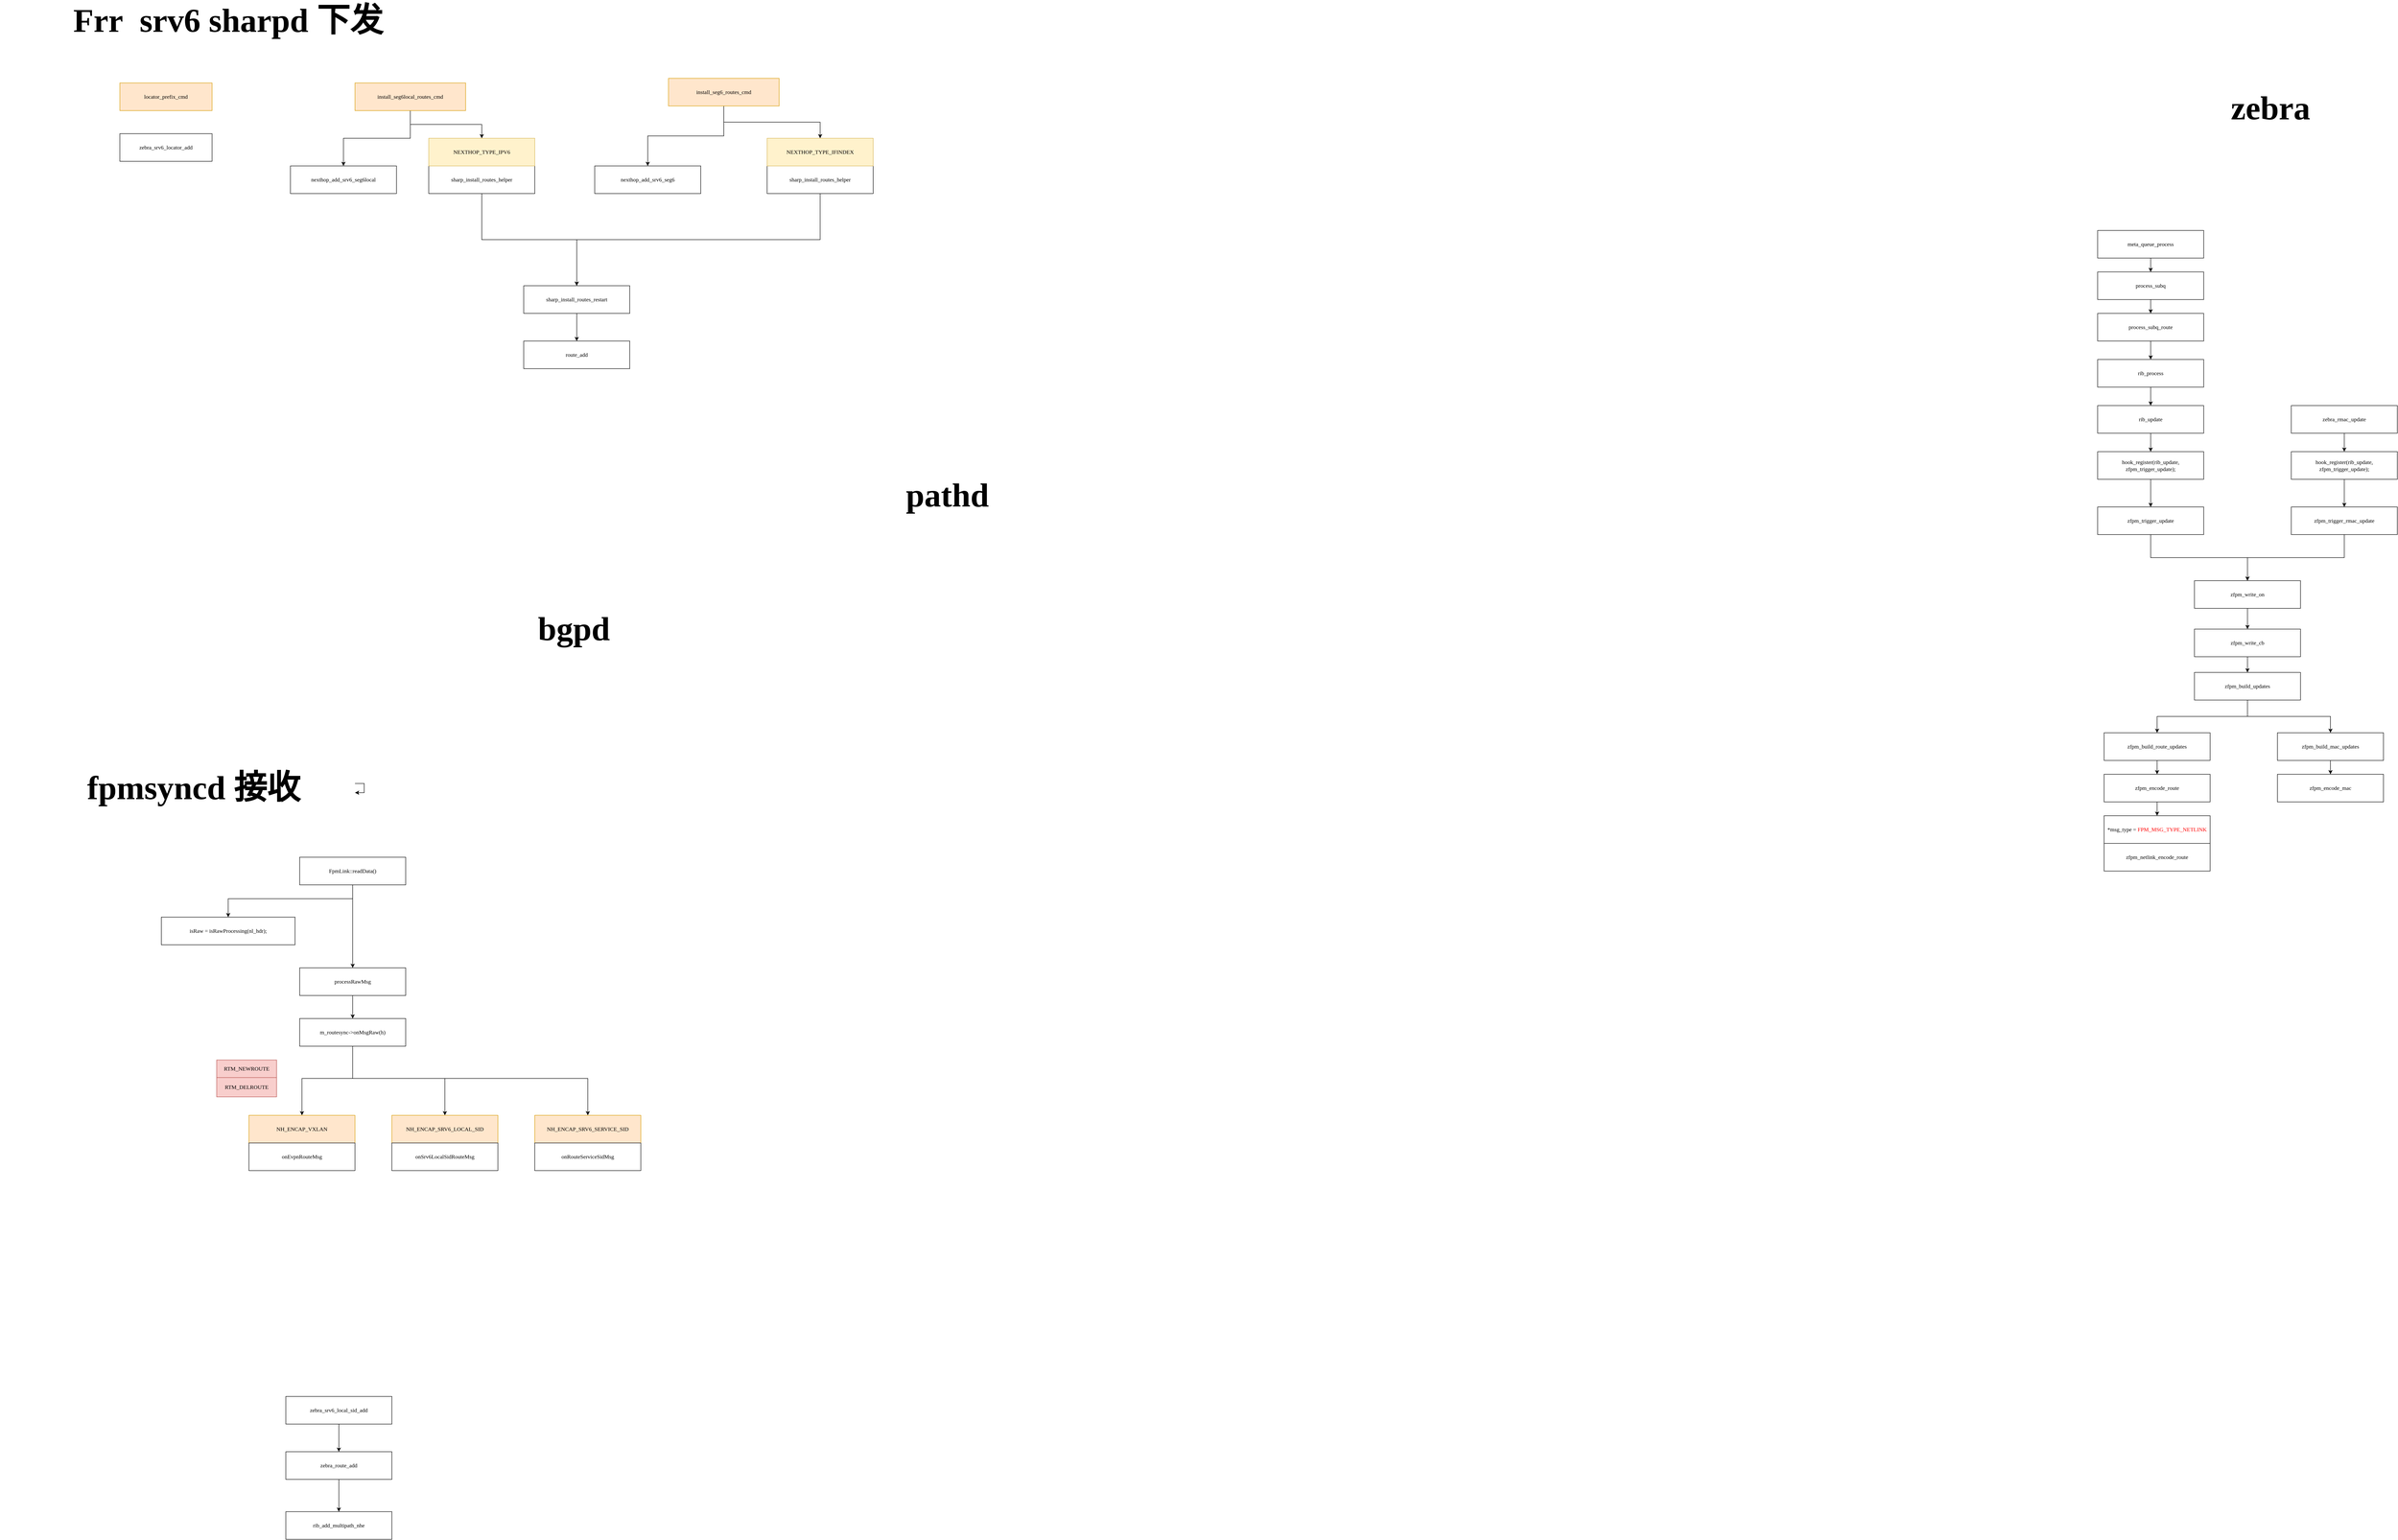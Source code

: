 <mxfile version="16.6.5" type="github">
  <diagram id="n1oC5si7nnEUVdJJnkk2" name="Page-1">
    <mxGraphModel dx="4271" dy="3025" grid="1" gridSize="10" guides="1" tooltips="1" connect="1" arrows="1" fold="1" page="1" pageScale="1" pageWidth="827" pageHeight="1169" math="0" shadow="0">
      <root>
        <mxCell id="0" />
        <mxCell id="1" parent="0" />
        <mxCell id="4pqjHKZEjBiw4mUvzdSv-1" value="zebra_srv6_locator_add" style="rounded=0;whiteSpace=wrap;html=1;fontFamily=Lucida Console;" vertex="1" parent="1">
          <mxGeometry x="250" y="240" width="200" height="60" as="geometry" />
        </mxCell>
        <mxCell id="4pqjHKZEjBiw4mUvzdSv-2" value="locator_prefix_cmd" style="rounded=0;whiteSpace=wrap;html=1;fontFamily=Lucida Console;fillColor=#ffe6cc;strokeColor=#d79b00;" vertex="1" parent="1">
          <mxGeometry x="250" y="130" width="200" height="60" as="geometry" />
        </mxCell>
        <mxCell id="4pqjHKZEjBiw4mUvzdSv-3" style="edgeStyle=orthogonalEdgeStyle;rounded=0;orthogonalLoop=1;jettySize=auto;html=1;fontFamily=Lucida Console;" edge="1" parent="1" source="4pqjHKZEjBiw4mUvzdSv-5" target="4pqjHKZEjBiw4mUvzdSv-6">
          <mxGeometry relative="1" as="geometry" />
        </mxCell>
        <mxCell id="4pqjHKZEjBiw4mUvzdSv-4" style="edgeStyle=orthogonalEdgeStyle;rounded=0;orthogonalLoop=1;jettySize=auto;html=1;fontFamily=Lucida Console;" edge="1" parent="1" source="4pqjHKZEjBiw4mUvzdSv-5" target="4pqjHKZEjBiw4mUvzdSv-19">
          <mxGeometry relative="1" as="geometry" />
        </mxCell>
        <mxCell id="4pqjHKZEjBiw4mUvzdSv-5" value="install_seg6local_routes_cmd" style="rounded=0;whiteSpace=wrap;html=1;fontFamily=Lucida Console;fillColor=#ffe6cc;strokeColor=#d79b00;" vertex="1" parent="1">
          <mxGeometry x="760" y="130" width="240" height="60" as="geometry" />
        </mxCell>
        <mxCell id="4pqjHKZEjBiw4mUvzdSv-6" value="nexthop_add_srv6_seg6local" style="rounded=0;whiteSpace=wrap;html=1;fontFamily=Lucida Console;" vertex="1" parent="1">
          <mxGeometry x="620" y="310" width="230" height="60" as="geometry" />
        </mxCell>
        <mxCell id="4pqjHKZEjBiw4mUvzdSv-7" style="edgeStyle=orthogonalEdgeStyle;rounded=0;orthogonalLoop=1;jettySize=auto;html=1;fontFamily=Lucida Console;" edge="1" parent="1" source="4pqjHKZEjBiw4mUvzdSv-8" target="4pqjHKZEjBiw4mUvzdSv-16">
          <mxGeometry relative="1" as="geometry" />
        </mxCell>
        <mxCell id="4pqjHKZEjBiw4mUvzdSv-8" value="sharp_install_routes_helper" style="rounded=0;whiteSpace=wrap;html=1;fontFamily=Lucida Console;" vertex="1" parent="1">
          <mxGeometry x="920" y="310" width="230" height="60" as="geometry" />
        </mxCell>
        <mxCell id="4pqjHKZEjBiw4mUvzdSv-9" style="edgeStyle=orthogonalEdgeStyle;rounded=0;orthogonalLoop=1;jettySize=auto;html=1;fontFamily=Lucida Console;" edge="1" parent="1" source="4pqjHKZEjBiw4mUvzdSv-11" target="4pqjHKZEjBiw4mUvzdSv-12">
          <mxGeometry relative="1" as="geometry" />
        </mxCell>
        <mxCell id="4pqjHKZEjBiw4mUvzdSv-10" style="edgeStyle=orthogonalEdgeStyle;rounded=0;orthogonalLoop=1;jettySize=auto;html=1;fontFamily=Lucida Console;" edge="1" parent="1" source="4pqjHKZEjBiw4mUvzdSv-11" target="4pqjHKZEjBiw4mUvzdSv-18">
          <mxGeometry relative="1" as="geometry" />
        </mxCell>
        <mxCell id="4pqjHKZEjBiw4mUvzdSv-11" value="install_seg6_routes_cmd" style="rounded=0;whiteSpace=wrap;html=1;fontFamily=Lucida Console;fillColor=#ffe6cc;strokeColor=#d79b00;" vertex="1" parent="1">
          <mxGeometry x="1440" y="120" width="240" height="60" as="geometry" />
        </mxCell>
        <mxCell id="4pqjHKZEjBiw4mUvzdSv-12" value="nexthop_add_srv6_seg6" style="rounded=0;whiteSpace=wrap;html=1;fontFamily=Lucida Console;" vertex="1" parent="1">
          <mxGeometry x="1280" y="310" width="230" height="60" as="geometry" />
        </mxCell>
        <mxCell id="4pqjHKZEjBiw4mUvzdSv-13" style="edgeStyle=orthogonalEdgeStyle;rounded=0;orthogonalLoop=1;jettySize=auto;html=1;fontFamily=Lucida Console;" edge="1" parent="1" source="4pqjHKZEjBiw4mUvzdSv-14" target="4pqjHKZEjBiw4mUvzdSv-16">
          <mxGeometry relative="1" as="geometry">
            <Array as="points">
              <mxPoint x="1769" y="470" />
              <mxPoint x="1241" y="470" />
            </Array>
          </mxGeometry>
        </mxCell>
        <mxCell id="4pqjHKZEjBiw4mUvzdSv-14" value="sharp_install_routes_helper" style="rounded=0;whiteSpace=wrap;html=1;fontFamily=Lucida Console;" vertex="1" parent="1">
          <mxGeometry x="1654" y="310" width="230" height="60" as="geometry" />
        </mxCell>
        <mxCell id="4pqjHKZEjBiw4mUvzdSv-15" style="edgeStyle=orthogonalEdgeStyle;rounded=0;orthogonalLoop=1;jettySize=auto;html=1;fontFamily=Lucida Console;" edge="1" parent="1" source="4pqjHKZEjBiw4mUvzdSv-16" target="4pqjHKZEjBiw4mUvzdSv-17">
          <mxGeometry relative="1" as="geometry" />
        </mxCell>
        <mxCell id="4pqjHKZEjBiw4mUvzdSv-16" value="sharp_install_routes_restart" style="rounded=0;whiteSpace=wrap;html=1;fontFamily=Lucida Console;" vertex="1" parent="1">
          <mxGeometry x="1126" y="570" width="230" height="60" as="geometry" />
        </mxCell>
        <mxCell id="4pqjHKZEjBiw4mUvzdSv-17" value="route_add" style="rounded=0;whiteSpace=wrap;html=1;fontFamily=Lucida Console;" vertex="1" parent="1">
          <mxGeometry x="1126" y="690" width="230" height="60" as="geometry" />
        </mxCell>
        <mxCell id="4pqjHKZEjBiw4mUvzdSv-18" value="NEXTHOP_TYPE_IFINDEX" style="rounded=0;whiteSpace=wrap;html=1;fontFamily=Lucida Console;fillColor=#fff2cc;strokeColor=#d6b656;" vertex="1" parent="1">
          <mxGeometry x="1654" y="250" width="230" height="60" as="geometry" />
        </mxCell>
        <mxCell id="4pqjHKZEjBiw4mUvzdSv-19" value="NEXTHOP_TYPE_IPV6" style="rounded=0;whiteSpace=wrap;html=1;fontFamily=Lucida Console;fillColor=#fff2cc;strokeColor=#d6b656;" vertex="1" parent="1">
          <mxGeometry x="920" y="250" width="230" height="60" as="geometry" />
        </mxCell>
        <mxCell id="4pqjHKZEjBiw4mUvzdSv-20" value="&lt;font style=&quot;font-size: 72px&quot;&gt;&lt;b&gt;Frr&amp;nbsp; srv6 sharpd 下发&lt;/b&gt;&lt;/font&gt;" style="text;html=1;strokeColor=none;fillColor=none;align=center;verticalAlign=middle;whiteSpace=wrap;rounded=0;fontFamily=Lucida Console;" vertex="1" parent="1">
          <mxGeometry x="-10" y="-50" width="990" height="90" as="geometry" />
        </mxCell>
        <mxCell id="4pqjHKZEjBiw4mUvzdSv-21" value="&lt;font style=&quot;font-size: 72px&quot;&gt;&lt;b&gt;fpmsyncd 接收&lt;/b&gt;&lt;/font&gt;" style="text;html=1;strokeColor=none;fillColor=none;align=center;verticalAlign=middle;whiteSpace=wrap;rounded=0;fontFamily=Lucida Console;" vertex="1" parent="1">
          <mxGeometry x="60" y="1645" width="700" height="30" as="geometry" />
        </mxCell>
        <mxCell id="4pqjHKZEjBiw4mUvzdSv-22" style="edgeStyle=orthogonalEdgeStyle;rounded=0;orthogonalLoop=1;jettySize=auto;html=1;fontFamily=Lucida Console;fontSize=36;fontColor=#FF0000;" edge="1" parent="1" source="4pqjHKZEjBiw4mUvzdSv-24" target="4pqjHKZEjBiw4mUvzdSv-62">
          <mxGeometry relative="1" as="geometry">
            <Array as="points">
              <mxPoint x="755" y="1900" />
              <mxPoint x="485" y="1900" />
            </Array>
          </mxGeometry>
        </mxCell>
        <mxCell id="4pqjHKZEjBiw4mUvzdSv-23" style="edgeStyle=orthogonalEdgeStyle;rounded=0;orthogonalLoop=1;jettySize=auto;html=1;fontFamily=Lucida Console;fontSize=36;fontColor=#FF0000;" edge="1" parent="1" source="4pqjHKZEjBiw4mUvzdSv-24" target="4pqjHKZEjBiw4mUvzdSv-64">
          <mxGeometry relative="1" as="geometry" />
        </mxCell>
        <mxCell id="4pqjHKZEjBiw4mUvzdSv-24" value="FpmLink::readData()" style="rounded=0;whiteSpace=wrap;html=1;fontFamily=Lucida Console;" vertex="1" parent="1">
          <mxGeometry x="640" y="1810" width="230" height="60" as="geometry" />
        </mxCell>
        <mxCell id="4pqjHKZEjBiw4mUvzdSv-25" style="edgeStyle=orthogonalEdgeStyle;rounded=0;orthogonalLoop=1;jettySize=auto;html=1;fontFamily=Lucida Console;fontSize=36;fontColor=#FF0000;" edge="1" parent="1" source="4pqjHKZEjBiw4mUvzdSv-26" target="4pqjHKZEjBiw4mUvzdSv-61">
          <mxGeometry relative="1" as="geometry" />
        </mxCell>
        <mxCell id="4pqjHKZEjBiw4mUvzdSv-26" value="zfpm_encode_route" style="rounded=0;whiteSpace=wrap;html=1;fontFamily=Lucida Console;" vertex="1" parent="1">
          <mxGeometry x="4554" y="1630" width="230" height="60" as="geometry" />
        </mxCell>
        <mxCell id="4pqjHKZEjBiw4mUvzdSv-27" value="zfpm_encode_mac" style="rounded=0;whiteSpace=wrap;html=1;fontFamily=Lucida Console;" vertex="1" parent="1">
          <mxGeometry x="4930" y="1630" width="230" height="60" as="geometry" />
        </mxCell>
        <mxCell id="4pqjHKZEjBiw4mUvzdSv-28" style="edgeStyle=orthogonalEdgeStyle;rounded=0;orthogonalLoop=1;jettySize=auto;html=1;fontFamily=Lucida Console;fontSize=36;" edge="1" parent="1" source="4pqjHKZEjBiw4mUvzdSv-29" target="4pqjHKZEjBiw4mUvzdSv-31">
          <mxGeometry relative="1" as="geometry" />
        </mxCell>
        <mxCell id="4pqjHKZEjBiw4mUvzdSv-29" value="zfpm_trigger_update" style="rounded=0;whiteSpace=wrap;html=1;fontFamily=Lucida Console;" vertex="1" parent="1">
          <mxGeometry x="4540" y="1050" width="230" height="60" as="geometry" />
        </mxCell>
        <mxCell id="4pqjHKZEjBiw4mUvzdSv-30" style="edgeStyle=orthogonalEdgeStyle;rounded=0;orthogonalLoop=1;jettySize=auto;html=1;fontFamily=Lucida Console;fontSize=36;" edge="1" parent="1" source="4pqjHKZEjBiw4mUvzdSv-31" target="4pqjHKZEjBiw4mUvzdSv-33">
          <mxGeometry relative="1" as="geometry" />
        </mxCell>
        <mxCell id="4pqjHKZEjBiw4mUvzdSv-31" value="zfpm_write_on" style="rounded=0;whiteSpace=wrap;html=1;fontFamily=Lucida Console;" vertex="1" parent="1">
          <mxGeometry x="4750" y="1210" width="230" height="60" as="geometry" />
        </mxCell>
        <mxCell id="4pqjHKZEjBiw4mUvzdSv-32" style="edgeStyle=orthogonalEdgeStyle;rounded=0;orthogonalLoop=1;jettySize=auto;html=1;fontFamily=Lucida Console;fontSize=36;" edge="1" parent="1" source="4pqjHKZEjBiw4mUvzdSv-33" target="4pqjHKZEjBiw4mUvzdSv-36">
          <mxGeometry relative="1" as="geometry" />
        </mxCell>
        <mxCell id="4pqjHKZEjBiw4mUvzdSv-33" value="zfpm_write_cb" style="rounded=0;whiteSpace=wrap;html=1;fontFamily=Lucida Console;" vertex="1" parent="1">
          <mxGeometry x="4750" y="1315" width="230" height="60" as="geometry" />
        </mxCell>
        <mxCell id="4pqjHKZEjBiw4mUvzdSv-34" style="edgeStyle=orthogonalEdgeStyle;rounded=0;orthogonalLoop=1;jettySize=auto;html=1;fontFamily=Lucida Console;fontSize=36;" edge="1" parent="1" source="4pqjHKZEjBiw4mUvzdSv-36" target="4pqjHKZEjBiw4mUvzdSv-38">
          <mxGeometry relative="1" as="geometry" />
        </mxCell>
        <mxCell id="4pqjHKZEjBiw4mUvzdSv-35" style="edgeStyle=orthogonalEdgeStyle;rounded=0;orthogonalLoop=1;jettySize=auto;html=1;fontFamily=Lucida Console;fontSize=36;fontColor=#FF0000;" edge="1" parent="1" source="4pqjHKZEjBiw4mUvzdSv-36" target="4pqjHKZEjBiw4mUvzdSv-40">
          <mxGeometry relative="1" as="geometry" />
        </mxCell>
        <mxCell id="4pqjHKZEjBiw4mUvzdSv-36" value="zfpm_build_updates" style="rounded=0;whiteSpace=wrap;html=1;fontFamily=Lucida Console;" vertex="1" parent="1">
          <mxGeometry x="4750" y="1409" width="230" height="60" as="geometry" />
        </mxCell>
        <mxCell id="4pqjHKZEjBiw4mUvzdSv-37" style="edgeStyle=orthogonalEdgeStyle;rounded=0;orthogonalLoop=1;jettySize=auto;html=1;fontFamily=Lucida Console;fontSize=36;" edge="1" parent="1" source="4pqjHKZEjBiw4mUvzdSv-38" target="4pqjHKZEjBiw4mUvzdSv-26">
          <mxGeometry relative="1" as="geometry" />
        </mxCell>
        <mxCell id="4pqjHKZEjBiw4mUvzdSv-38" value="zfpm_build_route_updates" style="rounded=0;whiteSpace=wrap;html=1;fontFamily=Lucida Console;" vertex="1" parent="1">
          <mxGeometry x="4554" y="1540" width="230" height="60" as="geometry" />
        </mxCell>
        <mxCell id="4pqjHKZEjBiw4mUvzdSv-39" style="edgeStyle=orthogonalEdgeStyle;rounded=0;orthogonalLoop=1;jettySize=auto;html=1;fontFamily=Lucida Console;fontSize=36;fontColor=#FF0000;" edge="1" parent="1" source="4pqjHKZEjBiw4mUvzdSv-40" target="4pqjHKZEjBiw4mUvzdSv-27">
          <mxGeometry relative="1" as="geometry" />
        </mxCell>
        <mxCell id="4pqjHKZEjBiw4mUvzdSv-40" value="zfpm_build_mac_updates" style="rounded=0;whiteSpace=wrap;html=1;fontFamily=Lucida Console;" vertex="1" parent="1">
          <mxGeometry x="4930" y="1540" width="230" height="60" as="geometry" />
        </mxCell>
        <mxCell id="4pqjHKZEjBiw4mUvzdSv-41" style="edgeStyle=orthogonalEdgeStyle;rounded=0;orthogonalLoop=1;jettySize=auto;html=1;fontFamily=Lucida Console;fontSize=36;fontColor=#FF0000;" edge="1" parent="1" source="4pqjHKZEjBiw4mUvzdSv-42" target="4pqjHKZEjBiw4mUvzdSv-31">
          <mxGeometry relative="1" as="geometry" />
        </mxCell>
        <mxCell id="4pqjHKZEjBiw4mUvzdSv-42" value="zfpm_trigger_rmac_update" style="rounded=0;whiteSpace=wrap;html=1;fontFamily=Lucida Console;" vertex="1" parent="1">
          <mxGeometry x="4960" y="1050" width="230" height="60" as="geometry" />
        </mxCell>
        <mxCell id="4pqjHKZEjBiw4mUvzdSv-43" style="edgeStyle=orthogonalEdgeStyle;rounded=0;orthogonalLoop=1;jettySize=auto;html=1;fontFamily=Lucida Console;fontSize=36;fontColor=#FF0000;" edge="1" parent="1" source="4pqjHKZEjBiw4mUvzdSv-44" target="4pqjHKZEjBiw4mUvzdSv-42">
          <mxGeometry relative="1" as="geometry" />
        </mxCell>
        <mxCell id="4pqjHKZEjBiw4mUvzdSv-44" value="hook_register(rib_update, zfpm_trigger_update);" style="rounded=0;whiteSpace=wrap;html=1;fontFamily=Lucida Console;" vertex="1" parent="1">
          <mxGeometry x="4960" y="930" width="230" height="60" as="geometry" />
        </mxCell>
        <mxCell id="4pqjHKZEjBiw4mUvzdSv-45" style="edgeStyle=orthogonalEdgeStyle;rounded=0;orthogonalLoop=1;jettySize=auto;html=1;fontFamily=Lucida Console;fontSize=36;" edge="1" parent="1" source="4pqjHKZEjBiw4mUvzdSv-46" target="4pqjHKZEjBiw4mUvzdSv-29">
          <mxGeometry relative="1" as="geometry" />
        </mxCell>
        <mxCell id="4pqjHKZEjBiw4mUvzdSv-46" value="hook_register(rib_update, zfpm_trigger_update);" style="rounded=0;whiteSpace=wrap;html=1;fontFamily=Lucida Console;" vertex="1" parent="1">
          <mxGeometry x="4540" y="930" width="230" height="60" as="geometry" />
        </mxCell>
        <mxCell id="4pqjHKZEjBiw4mUvzdSv-47" style="edgeStyle=orthogonalEdgeStyle;rounded=0;orthogonalLoop=1;jettySize=auto;html=1;fontFamily=Lucida Console;fontSize=36;" edge="1" parent="1" source="4pqjHKZEjBiw4mUvzdSv-48" target="4pqjHKZEjBiw4mUvzdSv-46">
          <mxGeometry relative="1" as="geometry" />
        </mxCell>
        <mxCell id="4pqjHKZEjBiw4mUvzdSv-48" value="rib_update" style="rounded=0;whiteSpace=wrap;html=1;fontFamily=Lucida Console;" vertex="1" parent="1">
          <mxGeometry x="4540" y="830" width="230" height="60" as="geometry" />
        </mxCell>
        <mxCell id="4pqjHKZEjBiw4mUvzdSv-49" style="edgeStyle=orthogonalEdgeStyle;rounded=0;orthogonalLoop=1;jettySize=auto;html=1;fontFamily=Lucida Console;fontSize=36;fontColor=#FF0000;" edge="1" parent="1" source="4pqjHKZEjBiw4mUvzdSv-50" target="4pqjHKZEjBiw4mUvzdSv-44">
          <mxGeometry relative="1" as="geometry" />
        </mxCell>
        <mxCell id="4pqjHKZEjBiw4mUvzdSv-50" value="zebra_rmac_update" style="rounded=0;whiteSpace=wrap;html=1;fontFamily=Lucida Console;" vertex="1" parent="1">
          <mxGeometry x="4960" y="830" width="230" height="60" as="geometry" />
        </mxCell>
        <mxCell id="4pqjHKZEjBiw4mUvzdSv-51" style="edgeStyle=orthogonalEdgeStyle;rounded=0;orthogonalLoop=1;jettySize=auto;html=1;fontFamily=Lucida Console;fontSize=36;" edge="1" parent="1" source="4pqjHKZEjBiw4mUvzdSv-52" target="4pqjHKZEjBiw4mUvzdSv-48">
          <mxGeometry relative="1" as="geometry" />
        </mxCell>
        <mxCell id="4pqjHKZEjBiw4mUvzdSv-52" value="rib_process" style="rounded=0;whiteSpace=wrap;html=1;fontFamily=Lucida Console;" vertex="1" parent="1">
          <mxGeometry x="4540" y="730" width="230" height="60" as="geometry" />
        </mxCell>
        <mxCell id="4pqjHKZEjBiw4mUvzdSv-53" style="edgeStyle=orthogonalEdgeStyle;rounded=0;orthogonalLoop=1;jettySize=auto;html=1;fontFamily=Lucida Console;fontSize=36;" edge="1" parent="1" source="4pqjHKZEjBiw4mUvzdSv-54" target="4pqjHKZEjBiw4mUvzdSv-52">
          <mxGeometry relative="1" as="geometry" />
        </mxCell>
        <mxCell id="4pqjHKZEjBiw4mUvzdSv-54" value="process_subq_route" style="rounded=0;whiteSpace=wrap;html=1;fontFamily=Lucida Console;" vertex="1" parent="1">
          <mxGeometry x="4540" y="630" width="230" height="60" as="geometry" />
        </mxCell>
        <mxCell id="4pqjHKZEjBiw4mUvzdSv-55" style="edgeStyle=orthogonalEdgeStyle;rounded=0;orthogonalLoop=1;jettySize=auto;html=1;fontFamily=Lucida Console;fontSize=36;" edge="1" parent="1" source="4pqjHKZEjBiw4mUvzdSv-56" target="4pqjHKZEjBiw4mUvzdSv-54">
          <mxGeometry relative="1" as="geometry" />
        </mxCell>
        <mxCell id="4pqjHKZEjBiw4mUvzdSv-56" value="process_subq" style="rounded=0;whiteSpace=wrap;html=1;fontFamily=Lucida Console;" vertex="1" parent="1">
          <mxGeometry x="4540" y="540" width="230" height="60" as="geometry" />
        </mxCell>
        <mxCell id="4pqjHKZEjBiw4mUvzdSv-57" value="process_subq" style="rounded=0;whiteSpace=wrap;html=1;fontFamily=Lucida Console;" vertex="1" parent="1">
          <mxGeometry x="4540" y="450" width="230" height="60" as="geometry" />
        </mxCell>
        <mxCell id="4pqjHKZEjBiw4mUvzdSv-58" style="edgeStyle=orthogonalEdgeStyle;rounded=0;orthogonalLoop=1;jettySize=auto;html=1;fontFamily=Lucida Console;fontSize=36;" edge="1" parent="1" source="4pqjHKZEjBiw4mUvzdSv-59" target="4pqjHKZEjBiw4mUvzdSv-56">
          <mxGeometry relative="1" as="geometry" />
        </mxCell>
        <mxCell id="4pqjHKZEjBiw4mUvzdSv-59" value="meta_queue_process" style="rounded=0;whiteSpace=wrap;html=1;fontFamily=Lucida Console;" vertex="1" parent="1">
          <mxGeometry x="4540" y="450" width="230" height="60" as="geometry" />
        </mxCell>
        <mxCell id="4pqjHKZEjBiw4mUvzdSv-60" value="zfpm_netlink_encode_route" style="rounded=0;whiteSpace=wrap;html=1;fontFamily=Lucida Console;" vertex="1" parent="1">
          <mxGeometry x="4554" y="1780" width="230" height="60" as="geometry" />
        </mxCell>
        <mxCell id="4pqjHKZEjBiw4mUvzdSv-61" value="*msg_type = &lt;font color=&quot;#ff0000&quot;&gt;FPM_MSG_TYPE_NETLINK&lt;/font&gt;" style="rounded=0;whiteSpace=wrap;html=1;fontFamily=Lucida Console;" vertex="1" parent="1">
          <mxGeometry x="4554" y="1720" width="230" height="60" as="geometry" />
        </mxCell>
        <mxCell id="4pqjHKZEjBiw4mUvzdSv-62" value="isRaw = isRawProcessing(nl_hdr);" style="rounded=0;whiteSpace=wrap;html=1;fontFamily=Lucida Console;" vertex="1" parent="1">
          <mxGeometry x="340" y="1940" width="290" height="60" as="geometry" />
        </mxCell>
        <mxCell id="4pqjHKZEjBiw4mUvzdSv-63" style="edgeStyle=orthogonalEdgeStyle;rounded=0;orthogonalLoop=1;jettySize=auto;html=1;fontFamily=Lucida Console;fontSize=36;fontColor=#FF0000;" edge="1" parent="1" source="4pqjHKZEjBiw4mUvzdSv-64" target="4pqjHKZEjBiw4mUvzdSv-68">
          <mxGeometry relative="1" as="geometry" />
        </mxCell>
        <mxCell id="4pqjHKZEjBiw4mUvzdSv-64" value="processRawMsg" style="rounded=0;whiteSpace=wrap;html=1;fontFamily=Lucida Console;" vertex="1" parent="1">
          <mxGeometry x="640" y="2050" width="230" height="60" as="geometry" />
        </mxCell>
        <mxCell id="4pqjHKZEjBiw4mUvzdSv-65" style="edgeStyle=orthogonalEdgeStyle;rounded=0;orthogonalLoop=1;jettySize=auto;html=1;fontFamily=Lucida Console;fontSize=36;fontColor=#FF0000;" edge="1" parent="1" source="4pqjHKZEjBiw4mUvzdSv-68" target="4pqjHKZEjBiw4mUvzdSv-71">
          <mxGeometry relative="1" as="geometry">
            <Array as="points">
              <mxPoint x="755" y="2290" />
              <mxPoint x="645" y="2290" />
            </Array>
          </mxGeometry>
        </mxCell>
        <mxCell id="4pqjHKZEjBiw4mUvzdSv-66" style="edgeStyle=orthogonalEdgeStyle;rounded=0;orthogonalLoop=1;jettySize=auto;html=1;fontFamily=Lucida Console;fontSize=36;fontColor=#FF0000;" edge="1" parent="1" source="4pqjHKZEjBiw4mUvzdSv-68" target="4pqjHKZEjBiw4mUvzdSv-72">
          <mxGeometry relative="1" as="geometry">
            <Array as="points">
              <mxPoint x="755" y="2290" />
              <mxPoint x="955" y="2290" />
            </Array>
          </mxGeometry>
        </mxCell>
        <mxCell id="4pqjHKZEjBiw4mUvzdSv-67" style="edgeStyle=orthogonalEdgeStyle;rounded=0;orthogonalLoop=1;jettySize=auto;html=1;fontFamily=Lucida Console;fontSize=36;fontColor=#FF0000;" edge="1" parent="1" source="4pqjHKZEjBiw4mUvzdSv-68" target="4pqjHKZEjBiw4mUvzdSv-73">
          <mxGeometry relative="1" as="geometry">
            <Array as="points">
              <mxPoint x="755" y="2290" />
              <mxPoint x="1265" y="2290" />
            </Array>
          </mxGeometry>
        </mxCell>
        <mxCell id="4pqjHKZEjBiw4mUvzdSv-68" value="m_routesync-&amp;gt;onMsgRaw(h)" style="rounded=0;whiteSpace=wrap;html=1;fontFamily=Lucida Console;" vertex="1" parent="1">
          <mxGeometry x="640" y="2160" width="230" height="60" as="geometry" />
        </mxCell>
        <mxCell id="4pqjHKZEjBiw4mUvzdSv-69" value="RTM_NEWROUTE" style="rounded=0;whiteSpace=wrap;html=1;fontFamily=Lucida Console;fillColor=#f8cecc;strokeColor=#b85450;" vertex="1" parent="1">
          <mxGeometry x="460" y="2250" width="130" height="38" as="geometry" />
        </mxCell>
        <mxCell id="4pqjHKZEjBiw4mUvzdSv-70" value="RTM_DELROUTE" style="rounded=0;whiteSpace=wrap;html=1;fontFamily=Lucida Console;fillColor=#f8cecc;strokeColor=#b85450;" vertex="1" parent="1">
          <mxGeometry x="460" y="2288" width="130" height="42" as="geometry" />
        </mxCell>
        <mxCell id="4pqjHKZEjBiw4mUvzdSv-71" value="NH_ENCAP_VXLAN" style="rounded=0;whiteSpace=wrap;html=1;fontFamily=Lucida Console;fillColor=#ffe6cc;strokeColor=#d79b00;" vertex="1" parent="1">
          <mxGeometry x="530" y="2370" width="230" height="60" as="geometry" />
        </mxCell>
        <mxCell id="4pqjHKZEjBiw4mUvzdSv-72" value="NH_ENCAP_SRV6_LOCAL_SID" style="rounded=0;whiteSpace=wrap;html=1;fontFamily=Lucida Console;fillColor=#ffe6cc;strokeColor=#d79b00;" vertex="1" parent="1">
          <mxGeometry x="840" y="2370" width="230" height="60" as="geometry" />
        </mxCell>
        <mxCell id="4pqjHKZEjBiw4mUvzdSv-73" value="NH_ENCAP_SRV6_SERVICE_SID" style="rounded=0;whiteSpace=wrap;html=1;fontFamily=Lucida Console;fillColor=#ffe6cc;strokeColor=#d79b00;" vertex="1" parent="1">
          <mxGeometry x="1150" y="2370" width="230" height="60" as="geometry" />
        </mxCell>
        <mxCell id="4pqjHKZEjBiw4mUvzdSv-74" value="onEvpnRouteMsg" style="rounded=0;whiteSpace=wrap;html=1;fontFamily=Lucida Console;" vertex="1" parent="1">
          <mxGeometry x="530" y="2430" width="230" height="60" as="geometry" />
        </mxCell>
        <mxCell id="4pqjHKZEjBiw4mUvzdSv-75" value="onSrv6LocalSidRouteMsg" style="rounded=0;whiteSpace=wrap;html=1;fontFamily=Lucida Console;" vertex="1" parent="1">
          <mxGeometry x="840" y="2430" width="230" height="60" as="geometry" />
        </mxCell>
        <mxCell id="4pqjHKZEjBiw4mUvzdSv-76" value="onRouteServiceSidMsg" style="rounded=0;whiteSpace=wrap;html=1;fontFamily=Lucida Console;" vertex="1" parent="1">
          <mxGeometry x="1150" y="2430" width="230" height="60" as="geometry" />
        </mxCell>
        <mxCell id="4pqjHKZEjBiw4mUvzdSv-77" style="edgeStyle=orthogonalEdgeStyle;rounded=0;orthogonalLoop=1;jettySize=auto;html=1;fontFamily=Lucida Console;fontSize=36;fontColor=#FF0000;" edge="1" parent="1" source="4pqjHKZEjBiw4mUvzdSv-78" target="4pqjHKZEjBiw4mUvzdSv-80">
          <mxGeometry relative="1" as="geometry" />
        </mxCell>
        <mxCell id="4pqjHKZEjBiw4mUvzdSv-78" value="zebra_srv6_local_sid_add" style="rounded=0;whiteSpace=wrap;html=1;fontFamily=Lucida Console;" vertex="1" parent="1">
          <mxGeometry x="610" y="2980" width="230" height="60" as="geometry" />
        </mxCell>
        <mxCell id="4pqjHKZEjBiw4mUvzdSv-79" style="edgeStyle=orthogonalEdgeStyle;rounded=0;orthogonalLoop=1;jettySize=auto;html=1;fontFamily=Lucida Console;fontSize=36;fontColor=#FF0000;" edge="1" parent="1" source="4pqjHKZEjBiw4mUvzdSv-80" target="4pqjHKZEjBiw4mUvzdSv-81">
          <mxGeometry relative="1" as="geometry" />
        </mxCell>
        <mxCell id="4pqjHKZEjBiw4mUvzdSv-80" value="zebra_route_add" style="rounded=0;whiteSpace=wrap;html=1;fontFamily=Lucida Console;" vertex="1" parent="1">
          <mxGeometry x="610" y="3100" width="230" height="60" as="geometry" />
        </mxCell>
        <mxCell id="4pqjHKZEjBiw4mUvzdSv-81" value="rib_add_multipath_nhe" style="rounded=0;whiteSpace=wrap;html=1;fontFamily=Lucida Console;" vertex="1" parent="1">
          <mxGeometry x="610" y="3230" width="230" height="60" as="geometry" />
        </mxCell>
        <mxCell id="4pqjHKZEjBiw4mUvzdSv-82" value="&lt;font style=&quot;font-size: 72px&quot;&gt;&lt;b&gt;zebra&lt;/b&gt;&lt;/font&gt;" style="text;html=1;strokeColor=none;fillColor=none;align=center;verticalAlign=middle;whiteSpace=wrap;rounded=0;fontFamily=Lucida Console;" vertex="1" parent="1">
          <mxGeometry x="4710" y="170" width="410" height="30" as="geometry" />
        </mxCell>
        <mxCell id="4pqjHKZEjBiw4mUvzdSv-83" value="&lt;font style=&quot;font-size: 72px&quot;&gt;&lt;b&gt;bgpd&lt;/b&gt;&lt;/font&gt;" style="text;html=1;strokeColor=none;fillColor=none;align=center;verticalAlign=middle;whiteSpace=wrap;rounded=0;fontFamily=Lucida Console;" vertex="1" parent="1">
          <mxGeometry x="1030" y="1300" width="410" height="30" as="geometry" />
        </mxCell>
        <mxCell id="4pqjHKZEjBiw4mUvzdSv-84" value="&lt;font style=&quot;font-size: 72px&quot;&gt;&lt;b&gt;pathd&lt;/b&gt;&lt;/font&gt;" style="text;html=1;strokeColor=none;fillColor=none;align=center;verticalAlign=middle;whiteSpace=wrap;rounded=0;fontFamily=Lucida Console;" vertex="1" parent="1">
          <mxGeometry x="1840" y="970" width="410" height="110" as="geometry" />
        </mxCell>
        <mxCell id="4pqjHKZEjBiw4mUvzdSv-85" style="edgeStyle=orthogonalEdgeStyle;rounded=0;orthogonalLoop=1;jettySize=auto;html=1;fontFamily=Lucida Console;fontSize=72;fontColor=#FF0000;" edge="1" parent="1" source="4pqjHKZEjBiw4mUvzdSv-21" target="4pqjHKZEjBiw4mUvzdSv-21">
          <mxGeometry relative="1" as="geometry" />
        </mxCell>
      </root>
    </mxGraphModel>
  </diagram>
</mxfile>
